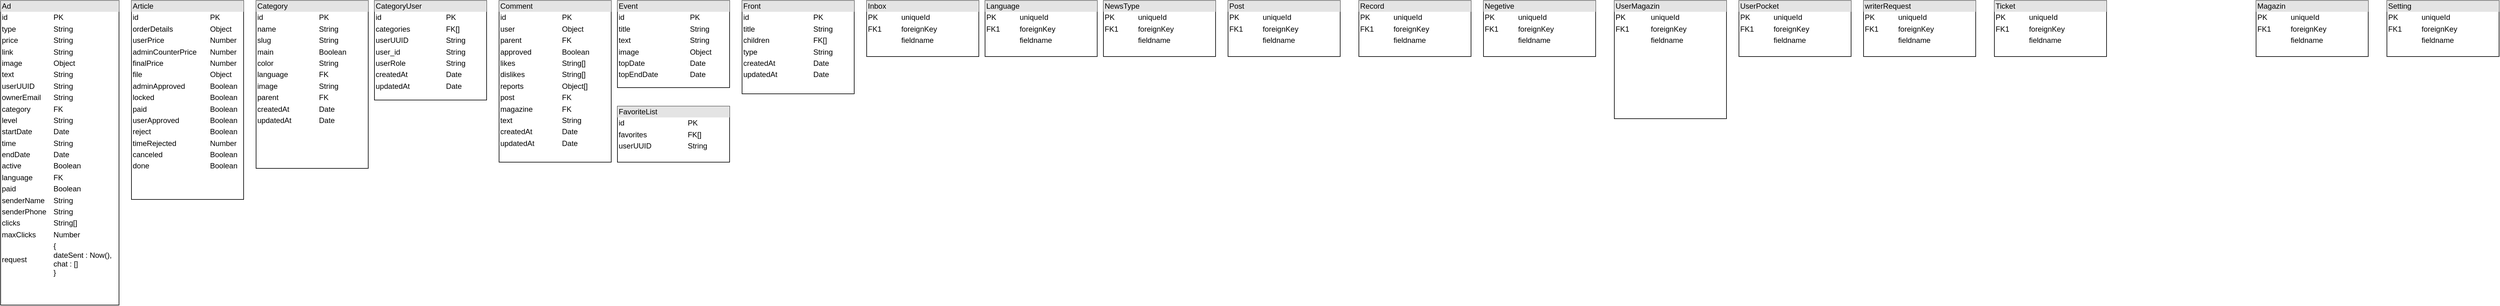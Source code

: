<mxfile version="20.2.4" type="github">
  <diagram name="Page-1" id="2ca16b54-16f6-2749-3443-fa8db7711227">
    <mxGraphModel dx="512" dy="572" grid="1" gridSize="10" guides="1" tooltips="1" connect="1" arrows="1" fold="1" page="1" pageScale="1" pageWidth="1100" pageHeight="850" background="none" math="0" shadow="0">
      <root>
        <mxCell id="0" />
        <mxCell id="1" parent="0" />
        <mxCell id="4CwWQmx-gUoEC6w-X295-22" value="&lt;div style=&quot;box-sizing:border-box;width:100%;background:#e4e4e4;padding:2px;&quot;&gt;Ad&lt;/div&gt;&lt;table style=&quot;width:100%;font-size:1em;&quot; cellpadding=&quot;2&quot; cellspacing=&quot;0&quot;&gt;&lt;tbody&gt;&lt;tr&gt;&lt;td&gt;id&lt;/td&gt;&lt;td&gt;PK&lt;/td&gt;&lt;/tr&gt;&lt;tr&gt;&lt;td&gt;type&lt;br&gt;&lt;/td&gt;&lt;td&gt;String&lt;br&gt;&lt;/td&gt;&lt;/tr&gt;&lt;tr&gt;&lt;td&gt;price&lt;/td&gt;&lt;td&gt;String&lt;/td&gt;&lt;/tr&gt;&lt;tr&gt;&lt;td&gt;link&lt;/td&gt;&lt;td&gt;String&lt;/td&gt;&lt;/tr&gt;&lt;tr&gt;&lt;td&gt;image&lt;/td&gt;&lt;td&gt;Object&lt;/td&gt;&lt;/tr&gt;&lt;tr&gt;&lt;td&gt;text&lt;/td&gt;&lt;td&gt;String&lt;/td&gt;&lt;/tr&gt;&lt;tr&gt;&lt;td&gt;userUUID&lt;/td&gt;&lt;td&gt;String&lt;/td&gt;&lt;/tr&gt;&lt;tr&gt;&lt;td&gt;ownerEmail&lt;/td&gt;&lt;td&gt;String&lt;/td&gt;&lt;/tr&gt;&lt;tr&gt;&lt;td&gt;category&lt;/td&gt;&lt;td&gt;FK&lt;/td&gt;&lt;/tr&gt;&lt;tr&gt;&lt;td&gt;level&lt;/td&gt;&lt;td&gt;String&lt;/td&gt;&lt;/tr&gt;&lt;tr&gt;&lt;td&gt;startDate&lt;/td&gt;&lt;td&gt;Date&lt;/td&gt;&lt;/tr&gt;&lt;tr&gt;&lt;td&gt;time&lt;/td&gt;&lt;td&gt;String&lt;/td&gt;&lt;/tr&gt;&lt;tr&gt;&lt;td&gt;endDate&lt;/td&gt;&lt;td&gt;Date&lt;/td&gt;&lt;/tr&gt;&lt;tr&gt;&lt;td&gt;active&lt;/td&gt;&lt;td&gt;Boolean&lt;/td&gt;&lt;/tr&gt;&lt;tr&gt;&lt;td&gt;language&lt;/td&gt;&lt;td&gt;FK&lt;/td&gt;&lt;/tr&gt;&lt;tr&gt;&lt;td&gt;paid&lt;/td&gt;&lt;td&gt;Boolean&lt;/td&gt;&lt;/tr&gt;&lt;tr&gt;&lt;td&gt;senderName&lt;/td&gt;&lt;td&gt;String&lt;/td&gt;&lt;/tr&gt;&lt;tr&gt;&lt;td&gt;senderPhone&lt;/td&gt;&lt;td&gt;String&lt;/td&gt;&lt;/tr&gt;&lt;tr&gt;&lt;td&gt;clicks&lt;/td&gt;&lt;td&gt;String[]&lt;/td&gt;&lt;/tr&gt;&lt;tr&gt;&lt;td&gt;maxClicks&lt;/td&gt;&lt;td&gt;Number&lt;/td&gt;&lt;/tr&gt;&lt;tr&gt;&lt;td&gt;request&lt;/td&gt;&lt;td&gt;{&lt;br&gt;dateSent : Now(),&lt;br&gt;chat : []&lt;br&gt;}&lt;/td&gt;&lt;/tr&gt;&lt;tr&gt;&lt;td&gt;&lt;br&gt;&lt;/td&gt;&lt;td&gt;&lt;br&gt;&lt;/td&gt;&lt;/tr&gt;&lt;/tbody&gt;&lt;/table&gt;" style="verticalAlign=top;align=left;overflow=fill;html=1;strokeWidth=1;" parent="1" vertex="1">
          <mxGeometry x="10" y="110" width="190" height="490" as="geometry" />
        </mxCell>
        <mxCell id="4CwWQmx-gUoEC6w-X295-3" value="&lt;div style=&quot;box-sizing:border-box;width:100%;background:#e4e4e4;padding:2px;&quot;&gt;Article&lt;/div&gt;&lt;table style=&quot;width:100%;font-size:1em;&quot; cellpadding=&quot;2&quot; cellspacing=&quot;0&quot;&gt;&lt;tbody&gt;&lt;tr&gt;&lt;td&gt;id&lt;/td&gt;&lt;td&gt;PK&lt;/td&gt;&lt;/tr&gt;&lt;tr&gt;&lt;td&gt;orderDetails&lt;/td&gt;&lt;td&gt;Object&lt;/td&gt;&lt;/tr&gt;&lt;tr&gt;&lt;td&gt;userPrice&lt;/td&gt;&lt;td&gt;Number&lt;/td&gt;&lt;/tr&gt;&lt;tr&gt;&lt;td&gt;adminCounterPrice&lt;/td&gt;&lt;td&gt;Number&lt;/td&gt;&lt;/tr&gt;&lt;tr&gt;&lt;td&gt;finalPrice&lt;/td&gt;&lt;td&gt;Number&lt;/td&gt;&lt;/tr&gt;&lt;tr&gt;&lt;td&gt;file&lt;/td&gt;&lt;td&gt;Object&lt;/td&gt;&lt;/tr&gt;&lt;tr&gt;&lt;td&gt;adminApproved&lt;/td&gt;&lt;td&gt;Boolean&lt;/td&gt;&lt;/tr&gt;&lt;tr&gt;&lt;td&gt;locked&lt;/td&gt;&lt;td&gt;Boolean&lt;/td&gt;&lt;/tr&gt;&lt;tr&gt;&lt;td&gt;paid&lt;/td&gt;&lt;td&gt;Boolean&lt;/td&gt;&lt;/tr&gt;&lt;tr&gt;&lt;td&gt;userApproved&lt;/td&gt;&lt;td&gt;Boolean&lt;/td&gt;&lt;/tr&gt;&lt;tr&gt;&lt;td&gt;reject&lt;/td&gt;&lt;td&gt;Boolean&lt;/td&gt;&lt;/tr&gt;&lt;tr&gt;&lt;td&gt;timeRejected&lt;/td&gt;&lt;td&gt;Number&lt;/td&gt;&lt;/tr&gt;&lt;tr&gt;&lt;td&gt;canceled&lt;/td&gt;&lt;td&gt;Boolean&lt;/td&gt;&lt;/tr&gt;&lt;tr&gt;&lt;td&gt;done&lt;/td&gt;&lt;td&gt;Boolean&lt;/td&gt;&lt;/tr&gt;&lt;/tbody&gt;&lt;/table&gt;" style="verticalAlign=top;align=left;overflow=fill;html=1;" parent="1" vertex="1">
          <mxGeometry x="220" y="110" width="180" height="320" as="geometry" />
        </mxCell>
        <mxCell id="4CwWQmx-gUoEC6w-X295-4" value="&lt;div style=&quot;box-sizing:border-box;width:100%;background:#e4e4e4;padding:2px;&quot;&gt;Category&lt;/div&gt;&lt;table style=&quot;width:100%;font-size:1em;&quot; cellpadding=&quot;2&quot; cellspacing=&quot;0&quot;&gt;&lt;tbody&gt;&lt;tr&gt;&lt;td&gt;id&lt;/td&gt;&lt;td&gt;PK&lt;/td&gt;&lt;/tr&gt;&lt;tr&gt;&lt;td&gt;name&lt;/td&gt;&lt;td&gt;String&lt;/td&gt;&lt;/tr&gt;&lt;tr&gt;&lt;td&gt;slug&lt;/td&gt;&lt;td&gt;String&lt;/td&gt;&lt;/tr&gt;&lt;tr&gt;&lt;td&gt;main&lt;/td&gt;&lt;td&gt;Boolean&lt;/td&gt;&lt;/tr&gt;&lt;tr&gt;&lt;td&gt;color&lt;/td&gt;&lt;td&gt;String&lt;/td&gt;&lt;/tr&gt;&lt;tr&gt;&lt;td&gt;language&lt;/td&gt;&lt;td&gt;FK&lt;/td&gt;&lt;/tr&gt;&lt;tr&gt;&lt;td&gt;image&lt;/td&gt;&lt;td&gt;String&lt;/td&gt;&lt;/tr&gt;&lt;tr&gt;&lt;td&gt;parent&lt;/td&gt;&lt;td&gt;FK&lt;/td&gt;&lt;/tr&gt;&lt;tr&gt;&lt;td&gt;createdAt&lt;/td&gt;&lt;td&gt;Date&lt;/td&gt;&lt;/tr&gt;&lt;tr&gt;&lt;td&gt;updatedAt&lt;/td&gt;&lt;td&gt;Date&lt;/td&gt;&lt;/tr&gt;&lt;/tbody&gt;&lt;/table&gt;" style="verticalAlign=top;align=left;overflow=fill;html=1;" parent="1" vertex="1">
          <mxGeometry x="420" y="110" width="180" height="270" as="geometry" />
        </mxCell>
        <mxCell id="4CwWQmx-gUoEC6w-X295-7" value="&lt;div style=&quot;box-sizing:border-box;width:100%;background:#e4e4e4;padding:2px;&quot;&gt;FavoriteList&lt;/div&gt;&lt;table style=&quot;width:100%;font-size:1em;&quot; cellpadding=&quot;2&quot; cellspacing=&quot;0&quot;&gt;&lt;tbody&gt;&lt;tr&gt;&lt;td&gt;id&lt;/td&gt;&lt;td&gt;PK&lt;/td&gt;&lt;/tr&gt;&lt;tr&gt;&lt;td&gt;favorites&lt;/td&gt;&lt;td&gt;FK[]&lt;br&gt;&lt;/td&gt;&lt;/tr&gt;&lt;tr&gt;&lt;td&gt;userUUID&lt;/td&gt;&lt;td&gt;String&lt;/td&gt;&lt;/tr&gt;&lt;/tbody&gt;&lt;/table&gt;" style="verticalAlign=top;align=left;overflow=fill;html=1;" parent="1" vertex="1">
          <mxGeometry x="1000" y="280" width="180" height="90" as="geometry" />
        </mxCell>
        <mxCell id="4CwWQmx-gUoEC6w-X295-10" value="&lt;div style=&quot;box-sizing:border-box;width:100%;background:#e4e4e4;padding:2px;&quot;&gt;Inbox&lt;/div&gt;&lt;table style=&quot;width:100%;font-size:1em;&quot; cellpadding=&quot;2&quot; cellspacing=&quot;0&quot;&gt;&lt;tbody&gt;&lt;tr&gt;&lt;td&gt;PK&lt;/td&gt;&lt;td&gt;uniqueId&lt;/td&gt;&lt;/tr&gt;&lt;tr&gt;&lt;td&gt;FK1&lt;/td&gt;&lt;td&gt;foreignKey&lt;/td&gt;&lt;/tr&gt;&lt;tr&gt;&lt;td&gt;&lt;/td&gt;&lt;td&gt;fieldname&lt;/td&gt;&lt;/tr&gt;&lt;/tbody&gt;&lt;/table&gt;" style="verticalAlign=top;align=left;overflow=fill;html=1;" parent="1" vertex="1">
          <mxGeometry x="1400" y="110" width="180" height="90" as="geometry" />
        </mxCell>
        <mxCell id="4CwWQmx-gUoEC6w-X295-11" value="&lt;div style=&quot;box-sizing:border-box;width:100%;background:#e4e4e4;padding:2px;&quot;&gt;Magazin&lt;/div&gt;&lt;table style=&quot;width:100%;font-size:1em;&quot; cellpadding=&quot;2&quot; cellspacing=&quot;0&quot;&gt;&lt;tbody&gt;&lt;tr&gt;&lt;td&gt;PK&lt;/td&gt;&lt;td&gt;uniqueId&lt;/td&gt;&lt;/tr&gt;&lt;tr&gt;&lt;td&gt;FK1&lt;/td&gt;&lt;td&gt;foreignKey&lt;/td&gt;&lt;/tr&gt;&lt;tr&gt;&lt;td&gt;&lt;/td&gt;&lt;td&gt;fieldname&lt;/td&gt;&lt;/tr&gt;&lt;/tbody&gt;&lt;/table&gt;" style="verticalAlign=top;align=left;overflow=fill;html=1;" parent="1" vertex="1">
          <mxGeometry x="3630" y="110" width="180" height="90" as="geometry" />
        </mxCell>
        <mxCell id="4CwWQmx-gUoEC6w-X295-12" value="&lt;div style=&quot;box-sizing:border-box;width:100%;background:#e4e4e4;padding:2px;&quot;&gt;Language&lt;/div&gt;&lt;table style=&quot;width:100%;font-size:1em;&quot; cellpadding=&quot;2&quot; cellspacing=&quot;0&quot;&gt;&lt;tbody&gt;&lt;tr&gt;&lt;td&gt;PK&lt;/td&gt;&lt;td&gt;uniqueId&lt;/td&gt;&lt;/tr&gt;&lt;tr&gt;&lt;td&gt;FK1&lt;/td&gt;&lt;td&gt;foreignKey&lt;/td&gt;&lt;/tr&gt;&lt;tr&gt;&lt;td&gt;&lt;/td&gt;&lt;td&gt;fieldname&lt;/td&gt;&lt;/tr&gt;&lt;/tbody&gt;&lt;/table&gt;" style="verticalAlign=top;align=left;overflow=fill;html=1;" parent="1" vertex="1">
          <mxGeometry x="1590" y="110" width="180" height="90" as="geometry" />
        </mxCell>
        <mxCell id="4CwWQmx-gUoEC6w-X295-13" value="&lt;div style=&quot;box-sizing:border-box;width:100%;background:#e4e4e4;padding:2px;&quot;&gt;Record&lt;/div&gt;&lt;table style=&quot;width:100%;font-size:1em;&quot; cellpadding=&quot;2&quot; cellspacing=&quot;0&quot;&gt;&lt;tbody&gt;&lt;tr&gt;&lt;td&gt;PK&lt;/td&gt;&lt;td&gt;uniqueId&lt;/td&gt;&lt;/tr&gt;&lt;tr&gt;&lt;td&gt;FK1&lt;/td&gt;&lt;td&gt;foreignKey&lt;/td&gt;&lt;/tr&gt;&lt;tr&gt;&lt;td&gt;&lt;/td&gt;&lt;td&gt;fieldname&lt;/td&gt;&lt;/tr&gt;&lt;/tbody&gt;&lt;/table&gt;" style="verticalAlign=top;align=left;overflow=fill;html=1;" parent="1" vertex="1">
          <mxGeometry x="2190" y="110" width="180" height="90" as="geometry" />
        </mxCell>
        <mxCell id="4CwWQmx-gUoEC6w-X295-14" value="&lt;div style=&quot;box-sizing:border-box;width:100%;background:#e4e4e4;padding:2px;&quot;&gt;NewsType&lt;/div&gt;&lt;table style=&quot;width:100%;font-size:1em;&quot; cellpadding=&quot;2&quot; cellspacing=&quot;0&quot;&gt;&lt;tbody&gt;&lt;tr&gt;&lt;td&gt;PK&lt;/td&gt;&lt;td&gt;uniqueId&lt;/td&gt;&lt;/tr&gt;&lt;tr&gt;&lt;td&gt;FK1&lt;/td&gt;&lt;td&gt;foreignKey&lt;/td&gt;&lt;/tr&gt;&lt;tr&gt;&lt;td&gt;&lt;/td&gt;&lt;td&gt;fieldname&lt;br&gt;&lt;/td&gt;&lt;/tr&gt;&lt;/tbody&gt;&lt;/table&gt;" style="verticalAlign=top;align=left;overflow=fill;html=1;" parent="1" vertex="1">
          <mxGeometry x="1780" y="110" width="180" height="90" as="geometry" />
        </mxCell>
        <mxCell id="4CwWQmx-gUoEC6w-X295-15" value="&lt;div style=&quot;box-sizing:border-box;width:100%;background:#e4e4e4;padding:2px;&quot;&gt;Negetive&lt;/div&gt;&lt;table style=&quot;width:100%;font-size:1em;&quot; cellpadding=&quot;2&quot; cellspacing=&quot;0&quot;&gt;&lt;tbody&gt;&lt;tr&gt;&lt;td&gt;PK&lt;/td&gt;&lt;td&gt;uniqueId&lt;/td&gt;&lt;/tr&gt;&lt;tr&gt;&lt;td&gt;FK1&lt;/td&gt;&lt;td&gt;foreignKey&lt;/td&gt;&lt;/tr&gt;&lt;tr&gt;&lt;td&gt;&lt;/td&gt;&lt;td&gt;fieldname&lt;/td&gt;&lt;/tr&gt;&lt;/tbody&gt;&lt;/table&gt;" style="verticalAlign=top;align=left;overflow=fill;html=1;" parent="1" vertex="1">
          <mxGeometry x="2390" y="110" width="180" height="90" as="geometry" />
        </mxCell>
        <mxCell id="4CwWQmx-gUoEC6w-X295-16" value="&lt;div style=&quot;box-sizing:border-box;width:100%;background:#e4e4e4;padding:2px;&quot;&gt;writerRequest&lt;/div&gt;&lt;table style=&quot;width:100%;font-size:1em;&quot; cellpadding=&quot;2&quot; cellspacing=&quot;0&quot;&gt;&lt;tbody&gt;&lt;tr&gt;&lt;td&gt;PK&lt;/td&gt;&lt;td&gt;uniqueId&lt;/td&gt;&lt;/tr&gt;&lt;tr&gt;&lt;td&gt;FK1&lt;/td&gt;&lt;td&gt;foreignKey&lt;/td&gt;&lt;/tr&gt;&lt;tr&gt;&lt;td&gt;&lt;/td&gt;&lt;td&gt;fieldname&lt;/td&gt;&lt;/tr&gt;&lt;/tbody&gt;&lt;/table&gt;" style="verticalAlign=top;align=left;overflow=fill;html=1;" parent="1" vertex="1">
          <mxGeometry x="3000" y="110" width="180" height="90" as="geometry" />
        </mxCell>
        <mxCell id="4CwWQmx-gUoEC6w-X295-17" value="&lt;div style=&quot;box-sizing:border-box;width:100%;background:#e4e4e4;padding:2px;&quot;&gt;UserPocket&lt;/div&gt;&lt;table style=&quot;width:100%;font-size:1em;&quot; cellpadding=&quot;2&quot; cellspacing=&quot;0&quot;&gt;&lt;tbody&gt;&lt;tr&gt;&lt;td&gt;PK&lt;/td&gt;&lt;td&gt;uniqueId&lt;/td&gt;&lt;/tr&gt;&lt;tr&gt;&lt;td&gt;FK1&lt;/td&gt;&lt;td&gt;foreignKey&lt;/td&gt;&lt;/tr&gt;&lt;tr&gt;&lt;td&gt;&lt;/td&gt;&lt;td&gt;fieldname&lt;/td&gt;&lt;/tr&gt;&lt;/tbody&gt;&lt;/table&gt;" style="verticalAlign=top;align=left;overflow=fill;html=1;" parent="1" vertex="1">
          <mxGeometry x="2800" y="110" width="180" height="90" as="geometry" />
        </mxCell>
        <mxCell id="4CwWQmx-gUoEC6w-X295-18" value="&lt;div style=&quot;box-sizing:border-box;width:100%;background:#e4e4e4;padding:2px;&quot;&gt;Post&lt;/div&gt;&lt;table style=&quot;width:100%;font-size:1em;&quot; cellpadding=&quot;2&quot; cellspacing=&quot;0&quot;&gt;&lt;tbody&gt;&lt;tr&gt;&lt;td&gt;PK&lt;/td&gt;&lt;td&gt;uniqueId&lt;/td&gt;&lt;/tr&gt;&lt;tr&gt;&lt;td&gt;FK1&lt;/td&gt;&lt;td&gt;foreignKey&lt;/td&gt;&lt;/tr&gt;&lt;tr&gt;&lt;td&gt;&lt;/td&gt;&lt;td&gt;fieldname&lt;/td&gt;&lt;/tr&gt;&lt;/tbody&gt;&lt;/table&gt;" style="verticalAlign=top;align=left;overflow=fill;html=1;" parent="1" vertex="1">
          <mxGeometry x="1980" y="110" width="180" height="90" as="geometry" />
        </mxCell>
        <mxCell id="4CwWQmx-gUoEC6w-X295-19" value="&lt;div style=&quot;box-sizing:border-box;width:100%;background:#e4e4e4;padding:2px;&quot;&gt;UserMagazin&lt;/div&gt;&lt;table style=&quot;width:100%;font-size:1em;&quot; cellpadding=&quot;2&quot; cellspacing=&quot;0&quot;&gt;&lt;tbody&gt;&lt;tr&gt;&lt;td&gt;PK&lt;/td&gt;&lt;td&gt;&lt;br&gt;&lt;/td&gt;&lt;td&gt;uniqueId&lt;/td&gt;&lt;td&gt;&lt;br&gt;&lt;/td&gt;&lt;/tr&gt;&lt;tr&gt;&lt;td&gt;FK1&lt;/td&gt;&lt;td&gt;&lt;br&gt;&lt;/td&gt;&lt;td&gt;foreignKey&lt;/td&gt;&lt;td&gt;&lt;br&gt;&lt;/td&gt;&lt;/tr&gt;&lt;tr&gt;&lt;td&gt;&lt;br&gt;&lt;/td&gt;&lt;td&gt;&lt;br&gt;&lt;/td&gt;&lt;td&gt;fieldname&lt;br&gt;&lt;/td&gt;&lt;td&gt;&lt;br&gt;&lt;/td&gt;&lt;/tr&gt;&lt;tr&gt;&lt;td&gt;&lt;br&gt;&lt;/td&gt;&lt;td&gt;&lt;br&gt;&lt;/td&gt;&lt;td&gt;&lt;br&gt;&lt;/td&gt;&lt;td&gt;&lt;br&gt;&lt;/td&gt;&lt;/tr&gt;&lt;tr&gt;&lt;td&gt;&lt;br&gt;&lt;/td&gt;&lt;td&gt;&lt;br&gt;&lt;/td&gt;&lt;td&gt;&lt;br&gt;&lt;/td&gt;&lt;td&gt;&lt;br&gt;&lt;/td&gt;&lt;/tr&gt;&lt;tr&gt;&lt;td&gt;&lt;br&gt;&lt;/td&gt;&lt;td&gt;&lt;br&gt;&lt;/td&gt;&lt;td&gt;&lt;br&gt;&lt;/td&gt;&lt;td&gt;&lt;br&gt;&lt;/td&gt;&lt;/tr&gt;&lt;tr&gt;&lt;td&gt;&lt;br&gt;&lt;/td&gt;&lt;td&gt;&lt;br&gt;&lt;/td&gt;&lt;td&gt;&lt;br&gt;&lt;/td&gt;&lt;td&gt;&lt;br&gt;&lt;/td&gt;&lt;/tr&gt;&lt;/tbody&gt;&lt;/table&gt;" style="verticalAlign=top;align=left;overflow=fill;html=1;" parent="1" vertex="1">
          <mxGeometry x="2600" y="110" width="180" height="190" as="geometry" />
        </mxCell>
        <mxCell id="4CwWQmx-gUoEC6w-X295-20" value="&lt;div style=&quot;box-sizing:border-box;width:100%;background:#e4e4e4;padding:2px;&quot;&gt;Ticket&lt;/div&gt;&lt;table style=&quot;width:100%;font-size:1em;&quot; cellpadding=&quot;2&quot; cellspacing=&quot;0&quot;&gt;&lt;tbody&gt;&lt;tr&gt;&lt;td&gt;PK&lt;/td&gt;&lt;td&gt;uniqueId&lt;/td&gt;&lt;/tr&gt;&lt;tr&gt;&lt;td&gt;FK1&lt;/td&gt;&lt;td&gt;foreignKey&lt;/td&gt;&lt;/tr&gt;&lt;tr&gt;&lt;td&gt;&lt;/td&gt;&lt;td&gt;fieldname&lt;/td&gt;&lt;/tr&gt;&lt;/tbody&gt;&lt;/table&gt;" style="verticalAlign=top;align=left;overflow=fill;html=1;" parent="1" vertex="1">
          <mxGeometry x="3210" y="110" width="180" height="90" as="geometry" />
        </mxCell>
        <mxCell id="4CwWQmx-gUoEC6w-X295-21" value="&lt;div style=&quot;box-sizing:border-box;width:100%;background:#e4e4e4;padding:2px;&quot;&gt;Setting&lt;/div&gt;&lt;table style=&quot;width:100%;font-size:1em;&quot; cellpadding=&quot;2&quot; cellspacing=&quot;0&quot;&gt;&lt;tbody&gt;&lt;tr&gt;&lt;td&gt;PK&lt;/td&gt;&lt;td&gt;uniqueId&lt;/td&gt;&lt;/tr&gt;&lt;tr&gt;&lt;td&gt;FK1&lt;/td&gt;&lt;td&gt;foreignKey&lt;/td&gt;&lt;/tr&gt;&lt;tr&gt;&lt;td&gt;&lt;/td&gt;&lt;td&gt;fieldname&lt;/td&gt;&lt;/tr&gt;&lt;/tbody&gt;&lt;/table&gt;" style="verticalAlign=top;align=left;overflow=fill;html=1;" parent="1" vertex="1">
          <mxGeometry x="3840" y="110" width="180" height="90" as="geometry" />
        </mxCell>
        <mxCell id="4CwWQmx-gUoEC6w-X295-23" value="&lt;div style=&quot;box-sizing:border-box;width:100%;background:#e4e4e4;padding:2px;&quot;&gt;Front&lt;/div&gt;&lt;table style=&quot;width:100%;font-size:1em;&quot; cellpadding=&quot;2&quot; cellspacing=&quot;0&quot;&gt;&lt;tbody&gt;&lt;tr&gt;&lt;td&gt;id&lt;/td&gt;&lt;td&gt;PK&lt;/td&gt;&lt;/tr&gt;&lt;tr&gt;&lt;td&gt;title&lt;/td&gt;&lt;td&gt;String&lt;/td&gt;&lt;/tr&gt;&lt;tr&gt;&lt;td&gt;children&lt;/td&gt;&lt;td&gt;FK[]&lt;/td&gt;&lt;/tr&gt;&lt;tr&gt;&lt;td&gt;type&lt;/td&gt;&lt;td&gt;String&lt;/td&gt;&lt;/tr&gt;&lt;tr&gt;&lt;td&gt;createdAt&lt;/td&gt;&lt;td&gt;Date&lt;/td&gt;&lt;/tr&gt;&lt;tr&gt;&lt;td&gt;updatedAt&lt;/td&gt;&lt;td&gt;Date&lt;/td&gt;&lt;/tr&gt;&lt;/tbody&gt;&lt;/table&gt;" style="verticalAlign=top;align=left;overflow=fill;html=1;" parent="1" vertex="1">
          <mxGeometry x="1200" y="110" width="180" height="150" as="geometry" />
        </mxCell>
        <mxCell id="4CwWQmx-gUoEC6w-X295-24" value="&lt;div style=&quot;box-sizing:border-box;width:100%;background:#e4e4e4;padding:2px;&quot;&gt;Event&lt;/div&gt;&lt;table style=&quot;width:100%;font-size:1em;&quot; cellpadding=&quot;2&quot; cellspacing=&quot;0&quot;&gt;&lt;tbody&gt;&lt;tr&gt;&lt;td&gt;id&lt;/td&gt;&lt;td&gt;PK&lt;/td&gt;&lt;/tr&gt;&lt;tr&gt;&lt;td&gt;title&lt;/td&gt;&lt;td&gt;String&lt;/td&gt;&lt;/tr&gt;&lt;tr&gt;&lt;td&gt;text&lt;/td&gt;&lt;td&gt;String&lt;/td&gt;&lt;/tr&gt;&lt;tr&gt;&lt;td&gt;image&lt;/td&gt;&lt;td&gt;Object&lt;/td&gt;&lt;/tr&gt;&lt;tr&gt;&lt;td&gt;topDate&lt;/td&gt;&lt;td&gt;Date&lt;/td&gt;&lt;/tr&gt;&lt;tr&gt;&lt;td&gt;topEndDate&lt;/td&gt;&lt;td&gt;Date&lt;/td&gt;&lt;/tr&gt;&lt;/tbody&gt;&lt;/table&gt;" style="verticalAlign=top;align=left;overflow=fill;html=1;" parent="1" vertex="1">
          <mxGeometry x="1000" y="110" width="180" height="140" as="geometry" />
        </mxCell>
        <mxCell id="4CwWQmx-gUoEC6w-X295-25" value="&lt;div style=&quot;box-sizing:border-box;width:100%;background:#e4e4e4;padding:2px;&quot;&gt;Comment&lt;/div&gt;&lt;table style=&quot;width:100%;font-size:1em;&quot; cellpadding=&quot;2&quot; cellspacing=&quot;0&quot;&gt;&lt;tbody&gt;&lt;tr&gt;&lt;td&gt;id&lt;/td&gt;&lt;td&gt;PK&lt;/td&gt;&lt;/tr&gt;&lt;tr&gt;&lt;td&gt;user&lt;/td&gt;&lt;td&gt;Object&lt;/td&gt;&lt;/tr&gt;&lt;tr&gt;&lt;td&gt;parent&lt;/td&gt;&lt;td&gt;FK&lt;/td&gt;&lt;/tr&gt;&lt;tr&gt;&lt;td&gt;approved&lt;/td&gt;&lt;td&gt;Boolean&lt;/td&gt;&lt;/tr&gt;&lt;tr&gt;&lt;td&gt;likes&lt;/td&gt;&lt;td&gt;String[]&lt;/td&gt;&lt;/tr&gt;&lt;tr&gt;&lt;td&gt;dislikes&lt;/td&gt;&lt;td&gt;String[]&lt;/td&gt;&lt;/tr&gt;&lt;tr&gt;&lt;td&gt;reports&lt;/td&gt;&lt;td&gt;Object[]&lt;/td&gt;&lt;/tr&gt;&lt;tr&gt;&lt;td&gt;post&lt;/td&gt;&lt;td&gt;FK&lt;/td&gt;&lt;/tr&gt;&lt;tr&gt;&lt;td&gt;magazine&lt;/td&gt;&lt;td&gt;FK&lt;/td&gt;&lt;/tr&gt;&lt;tr&gt;&lt;td&gt;text&lt;/td&gt;&lt;td&gt;String&lt;/td&gt;&lt;/tr&gt;&lt;tr&gt;&lt;td&gt;createdAt&lt;/td&gt;&lt;td&gt;Date&lt;/td&gt;&lt;/tr&gt;&lt;tr&gt;&lt;td&gt;updatedAt&lt;/td&gt;&lt;td&gt;Date&lt;/td&gt;&lt;/tr&gt;&lt;/tbody&gt;&lt;/table&gt;" style="verticalAlign=top;align=left;overflow=fill;html=1;" parent="1" vertex="1">
          <mxGeometry x="810" y="110" width="180" height="260" as="geometry" />
        </mxCell>
        <mxCell id="4CwWQmx-gUoEC6w-X295-26" value="&lt;div style=&quot;box-sizing:border-box;width:100%;background:#e4e4e4;padding:2px;&quot;&gt;CategoryUser&lt;/div&gt;&lt;table style=&quot;width:100%;font-size:1em;&quot; cellpadding=&quot;2&quot; cellspacing=&quot;0&quot;&gt;&lt;tbody&gt;&lt;tr&gt;&lt;td&gt;id&lt;/td&gt;&lt;td&gt;PK&lt;/td&gt;&lt;/tr&gt;&lt;tr&gt;&lt;td&gt;categories&lt;/td&gt;&lt;td&gt;FK[]&lt;/td&gt;&lt;/tr&gt;&lt;tr&gt;&lt;td&gt;userUUID&lt;/td&gt;&lt;td&gt;String&lt;/td&gt;&lt;/tr&gt;&lt;tr&gt;&lt;td&gt;user_id&lt;/td&gt;&lt;td&gt;String&lt;/td&gt;&lt;/tr&gt;&lt;tr&gt;&lt;td&gt;userRole&lt;/td&gt;&lt;td&gt;String&lt;/td&gt;&lt;/tr&gt;&lt;tr&gt;&lt;td&gt;createdAt&lt;/td&gt;&lt;td&gt;Date&lt;/td&gt;&lt;/tr&gt;&lt;tr&gt;&lt;td&gt;updatedAt&lt;/td&gt;&lt;td&gt;Date&lt;/td&gt;&lt;/tr&gt;&lt;/tbody&gt;&lt;/table&gt;" style="verticalAlign=top;align=left;overflow=fill;html=1;" parent="1" vertex="1">
          <mxGeometry x="610" y="110" width="180" height="160" as="geometry" />
        </mxCell>
      </root>
    </mxGraphModel>
  </diagram>
</mxfile>
